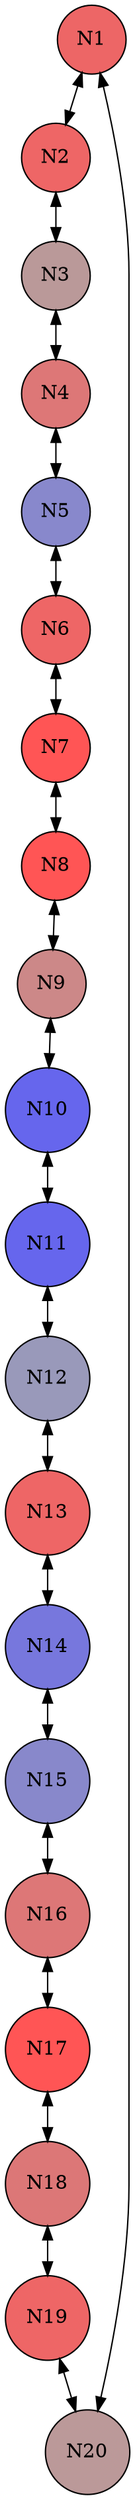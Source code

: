 strict digraph graphname { concentrate=true node [shape=circle, style=filled, fontsize=14] {node [style=filled,fillcolor="#ED6666"] N1 }{node [style=filled,fillcolor="#EE6666"] N2 }{node [style=filled,fillcolor="#BA9999"] N3 }{node [style=filled,fillcolor="#DD7777"] N4 }{node [style=filled,fillcolor="#8888CC"] N5 }{node [style=filled,fillcolor="#EE6666"] N6 }{node [style=filled,fillcolor="#FF5555"] N7 }{node [style=filled,fillcolor="#FF5555"] N8 }{node [style=filled,fillcolor="#CC8888"] N9 }{node [style=filled,fillcolor="#6666ED"] N10 }{node [style=filled,fillcolor="#6666ED"] N11 }{node [style=filled,fillcolor="#9999BA"] N12 }{node [style=filled,fillcolor="#EE6666"] N13 }{node [style=filled,fillcolor="#7777DD"] N14 }{node [style=filled,fillcolor="#8888CB"] N15 }{node [style=filled,fillcolor="#DD7777"] N16 }{node [style=filled,fillcolor="#FF5555"] N17 }{node [style=filled,fillcolor="#DC7777"] N18 }{node [style=filled,fillcolor="#EE6666"] N19 }{node [style=filled,fillcolor="#BB9999"] N20 } N1 -> N2 [dir=both penwidth=1.0]; N1 -> N20 [dir=both penwidth=1.0]; N2 -> N1 [dir=both penwidth=1.0]; N2 -> N3 [dir=both penwidth=1.0]; N3 -> N2 [dir=both penwidth=1.0]; N3 -> N4 [dir=both penwidth=1.0]; N4 -> N3 [dir=both penwidth=1.0]; N4 -> N5 [dir=both penwidth=1.0]; N5 -> N4 [dir=both penwidth=1.0]; N5 -> N6 [dir=both penwidth=1.0]; N6 -> N5 [dir=both penwidth=1.0]; N6 -> N7 [dir=both penwidth=1.0]; N7 -> N6 [dir=both penwidth=1.0]; N7 -> N8 [dir=both penwidth=1.0]; N8 -> N7 [dir=both penwidth=1.0]; N8 -> N9 [dir=both penwidth=1.0]; N9 -> N8 [dir=both penwidth=1.0]; N9 -> N10 [dir=both penwidth=1.0]; N10 -> N9 [dir=both penwidth=1.0]; N10 -> N11 [dir=both penwidth=1.0]; N11 -> N10 [dir=both penwidth=1.0]; N11 -> N12 [dir=both penwidth=1.0]; N12 -> N11 [dir=both penwidth=1.0]; N12 -> N13 [dir=both penwidth=1.0]; N13 -> N12 [dir=both penwidth=1.0]; N13 -> N14 [dir=both penwidth=1.0]; N14 -> N13 [dir=both penwidth=1.0]; N14 -> N15 [dir=both penwidth=1.0]; N15 -> N14 [dir=both penwidth=1.0]; N15 -> N16 [dir=both penwidth=1.0]; N16 -> N15 [dir=both penwidth=1.0]; N16 -> N17 [dir=both penwidth=1.0]; N17 -> N16 [dir=both penwidth=1.0]; N17 -> N18 [dir=both penwidth=1.0]; N18 -> N17 [dir=both penwidth=1.0]; N18 -> N19 [dir=both penwidth=1.0]; N19 -> N18 [dir=both penwidth=1.0]; N19 -> N20 [dir=both penwidth=1.0]; N20 -> N1 [dir=both penwidth=1.0]; N20 -> N19 [dir=both penwidth=1.0];}
